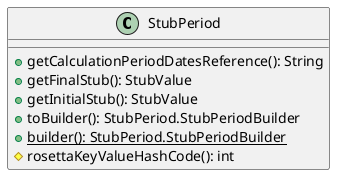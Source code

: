 @startuml

    class StubPeriod [[StubPeriod.html]] {
        +getCalculationPeriodDatesReference(): String
        +getFinalStub(): StubValue
        +getInitialStub(): StubValue
        +toBuilder(): StubPeriod.StubPeriodBuilder
        {static} +builder(): StubPeriod.StubPeriodBuilder
        #rosettaKeyValueHashCode(): int
    }

@enduml
